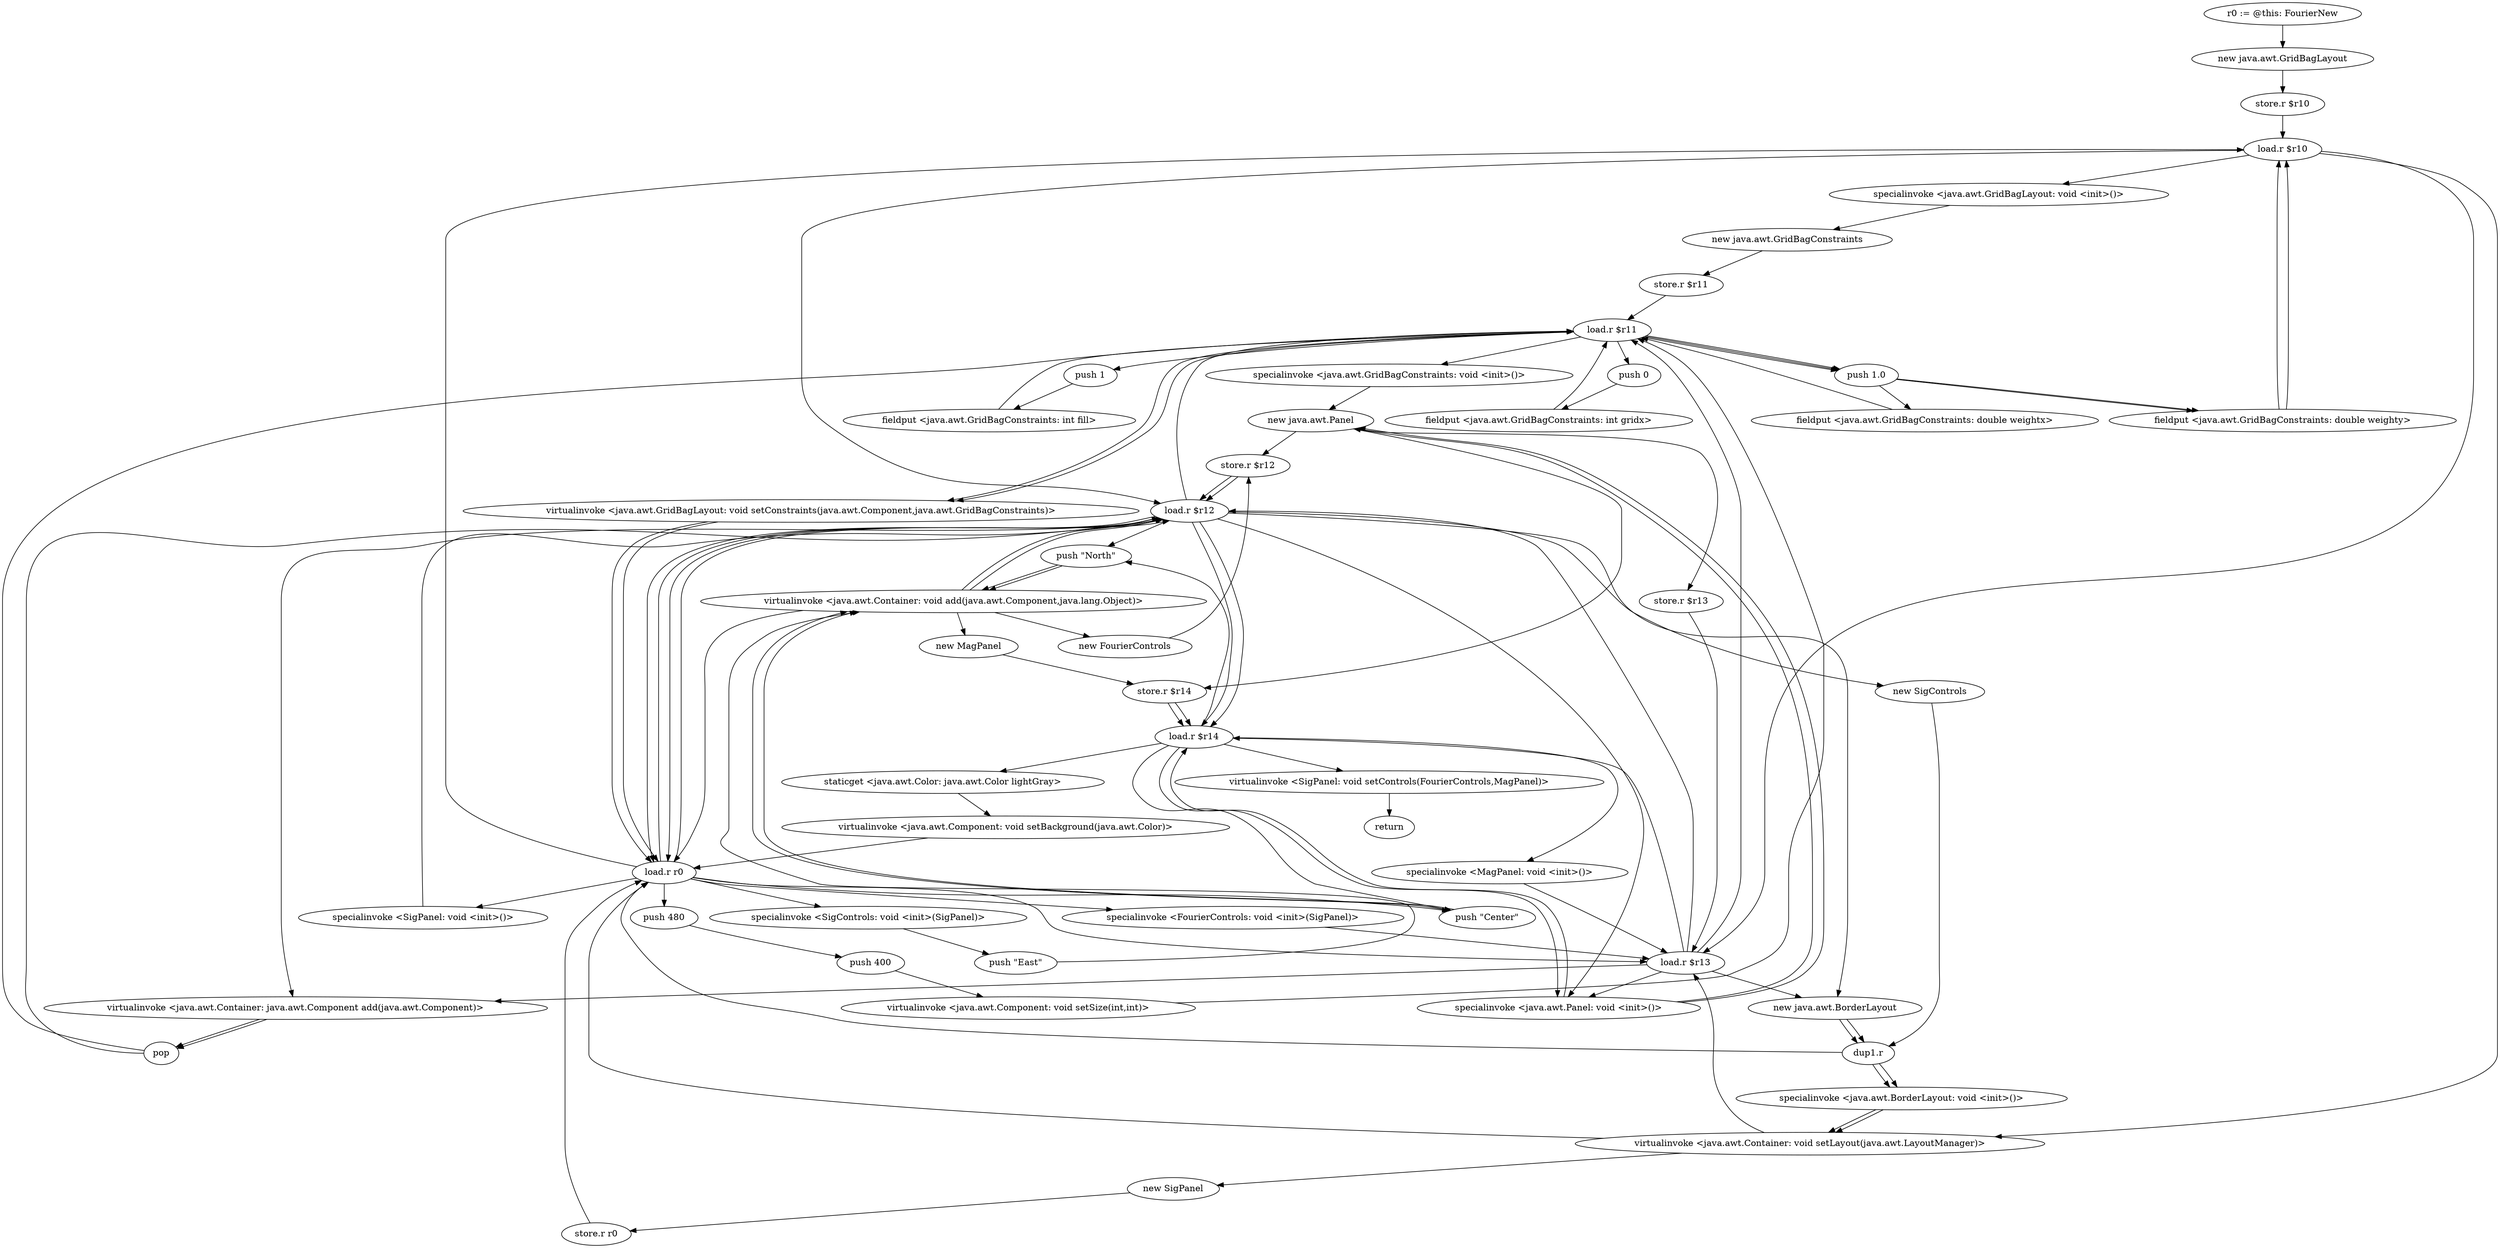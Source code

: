 digraph "" {
    "r0 := @this: FourierNew"
    "new java.awt.GridBagLayout"
    "r0 := @this: FourierNew"->"new java.awt.GridBagLayout";
    "store.r $r10"
    "new java.awt.GridBagLayout"->"store.r $r10";
    "load.r $r10"
    "store.r $r10"->"load.r $r10";
    "specialinvoke <java.awt.GridBagLayout: void <init>()>"
    "load.r $r10"->"specialinvoke <java.awt.GridBagLayout: void <init>()>";
    "new java.awt.GridBagConstraints"
    "specialinvoke <java.awt.GridBagLayout: void <init>()>"->"new java.awt.GridBagConstraints";
    "store.r $r11"
    "new java.awt.GridBagConstraints"->"store.r $r11";
    "load.r $r11"
    "store.r $r11"->"load.r $r11";
    "specialinvoke <java.awt.GridBagConstraints: void <init>()>"
    "load.r $r11"->"specialinvoke <java.awt.GridBagConstraints: void <init>()>";
    "new java.awt.Panel"
    "specialinvoke <java.awt.GridBagConstraints: void <init>()>"->"new java.awt.Panel";
    "store.r $r12"
    "new java.awt.Panel"->"store.r $r12";
    "load.r $r12"
    "store.r $r12"->"load.r $r12";
    "specialinvoke <java.awt.Panel: void <init>()>"
    "load.r $r12"->"specialinvoke <java.awt.Panel: void <init>()>";
    "specialinvoke <java.awt.Panel: void <init>()>"->"new java.awt.Panel";
    "store.r $r13"
    "new java.awt.Panel"->"store.r $r13";
    "load.r $r13"
    "store.r $r13"->"load.r $r13";
    "load.r $r13"->"specialinvoke <java.awt.Panel: void <init>()>";
    "specialinvoke <java.awt.Panel: void <init>()>"->"new java.awt.Panel";
    "store.r $r14"
    "new java.awt.Panel"->"store.r $r14";
    "load.r $r14"
    "store.r $r14"->"load.r $r14";
    "load.r $r14"->"specialinvoke <java.awt.Panel: void <init>()>";
    "specialinvoke <java.awt.Panel: void <init>()>"->"load.r $r14";
    "staticget <java.awt.Color: java.awt.Color lightGray>"
    "load.r $r14"->"staticget <java.awt.Color: java.awt.Color lightGray>";
    "virtualinvoke <java.awt.Component: void setBackground(java.awt.Color)>"
    "staticget <java.awt.Color: java.awt.Color lightGray>"->"virtualinvoke <java.awt.Component: void setBackground(java.awt.Color)>";
    "load.r r0"
    "virtualinvoke <java.awt.Component: void setBackground(java.awt.Color)>"->"load.r r0";
    "load.r r0"->"load.r $r10";
    "virtualinvoke <java.awt.Container: void setLayout(java.awt.LayoutManager)>"
    "load.r $r10"->"virtualinvoke <java.awt.Container: void setLayout(java.awt.LayoutManager)>";
    "virtualinvoke <java.awt.Container: void setLayout(java.awt.LayoutManager)>"->"load.r r0";
    "push 480"
    "load.r r0"->"push 480";
    "push 400"
    "push 480"->"push 400";
    "virtualinvoke <java.awt.Component: void setSize(int,int)>"
    "push 400"->"virtualinvoke <java.awt.Component: void setSize(int,int)>";
    "virtualinvoke <java.awt.Component: void setSize(int,int)>"->"load.r $r11";
    "push 1"
    "load.r $r11"->"push 1";
    "fieldput <java.awt.GridBagConstraints: int fill>"
    "push 1"->"fieldput <java.awt.GridBagConstraints: int fill>";
    "fieldput <java.awt.GridBagConstraints: int fill>"->"load.r $r11";
    "push 0"
    "load.r $r11"->"push 0";
    "fieldput <java.awt.GridBagConstraints: int gridx>"
    "push 0"->"fieldput <java.awt.GridBagConstraints: int gridx>";
    "fieldput <java.awt.GridBagConstraints: int gridx>"->"load.r $r11";
    "push 1.0"
    "load.r $r11"->"push 1.0";
    "fieldput <java.awt.GridBagConstraints: double weightx>"
    "push 1.0"->"fieldput <java.awt.GridBagConstraints: double weightx>";
    "fieldput <java.awt.GridBagConstraints: double weightx>"->"load.r $r11";
    "load.r $r11"->"push 1.0";
    "fieldput <java.awt.GridBagConstraints: double weighty>"
    "push 1.0"->"fieldput <java.awt.GridBagConstraints: double weighty>";
    "fieldput <java.awt.GridBagConstraints: double weighty>"->"load.r $r10";
    "load.r $r10"->"load.r $r12";
    "load.r $r12"->"load.r $r11";
    "virtualinvoke <java.awt.GridBagLayout: void setConstraints(java.awt.Component,java.awt.GridBagConstraints)>"
    "load.r $r11"->"virtualinvoke <java.awt.GridBagLayout: void setConstraints(java.awt.Component,java.awt.GridBagConstraints)>";
    "virtualinvoke <java.awt.GridBagLayout: void setConstraints(java.awt.Component,java.awt.GridBagConstraints)>"->"load.r r0";
    "load.r r0"->"load.r $r12";
    "virtualinvoke <java.awt.Container: java.awt.Component add(java.awt.Component)>"
    "load.r $r12"->"virtualinvoke <java.awt.Container: java.awt.Component add(java.awt.Component)>";
    "pop"
    "virtualinvoke <java.awt.Container: java.awt.Component add(java.awt.Component)>"->"pop";
    "pop"->"load.r $r11";
    "load.r $r11"->"push 1.0";
    "push 1.0"->"fieldput <java.awt.GridBagConstraints: double weighty>";
    "fieldput <java.awt.GridBagConstraints: double weighty>"->"load.r $r10";
    "load.r $r10"->"load.r $r13";
    "load.r $r13"->"load.r $r11";
    "load.r $r11"->"virtualinvoke <java.awt.GridBagLayout: void setConstraints(java.awt.Component,java.awt.GridBagConstraints)>";
    "virtualinvoke <java.awt.GridBagLayout: void setConstraints(java.awt.Component,java.awt.GridBagConstraints)>"->"load.r r0";
    "load.r r0"->"load.r $r13";
    "load.r $r13"->"virtualinvoke <java.awt.Container: java.awt.Component add(java.awt.Component)>";
    "virtualinvoke <java.awt.Container: java.awt.Component add(java.awt.Component)>"->"pop";
    "pop"->"load.r $r12";
    "new java.awt.BorderLayout"
    "load.r $r12"->"new java.awt.BorderLayout";
    "dup1.r"
    "new java.awt.BorderLayout"->"dup1.r";
    "specialinvoke <java.awt.BorderLayout: void <init>()>"
    "dup1.r"->"specialinvoke <java.awt.BorderLayout: void <init>()>";
    "specialinvoke <java.awt.BorderLayout: void <init>()>"->"virtualinvoke <java.awt.Container: void setLayout(java.awt.LayoutManager)>";
    "virtualinvoke <java.awt.Container: void setLayout(java.awt.LayoutManager)>"->"load.r $r13";
    "load.r $r13"->"new java.awt.BorderLayout";
    "new java.awt.BorderLayout"->"dup1.r";
    "dup1.r"->"specialinvoke <java.awt.BorderLayout: void <init>()>";
    "specialinvoke <java.awt.BorderLayout: void <init>()>"->"virtualinvoke <java.awt.Container: void setLayout(java.awt.LayoutManager)>";
    "new SigPanel"
    "virtualinvoke <java.awt.Container: void setLayout(java.awt.LayoutManager)>"->"new SigPanel";
    "store.r r0"
    "new SigPanel"->"store.r r0";
    "store.r r0"->"load.r r0";
    "specialinvoke <SigPanel: void <init>()>"
    "load.r r0"->"specialinvoke <SigPanel: void <init>()>";
    "specialinvoke <SigPanel: void <init>()>"->"load.r $r12";
    "load.r $r12"->"load.r r0";
    "push \"Center\""
    "load.r r0"->"push \"Center\"";
    "virtualinvoke <java.awt.Container: void add(java.awt.Component,java.lang.Object)>"
    "push \"Center\""->"virtualinvoke <java.awt.Container: void add(java.awt.Component,java.lang.Object)>";
    "virtualinvoke <java.awt.Container: void add(java.awt.Component,java.lang.Object)>"->"load.r $r12";
    "new SigControls"
    "load.r $r12"->"new SigControls";
    "new SigControls"->"dup1.r";
    "dup1.r"->"load.r r0";
    "specialinvoke <SigControls: void <init>(SigPanel)>"
    "load.r r0"->"specialinvoke <SigControls: void <init>(SigPanel)>";
    "push \"East\""
    "specialinvoke <SigControls: void <init>(SigPanel)>"->"push \"East\"";
    "push \"East\""->"virtualinvoke <java.awt.Container: void add(java.awt.Component,java.lang.Object)>";
    "virtualinvoke <java.awt.Container: void add(java.awt.Component,java.lang.Object)>"->"load.r $r12";
    "load.r $r12"->"load.r $r14";
    "push \"North\""
    "load.r $r14"->"push \"North\"";
    "push \"North\""->"virtualinvoke <java.awt.Container: void add(java.awt.Component,java.lang.Object)>";
    "new FourierControls"
    "virtualinvoke <java.awt.Container: void add(java.awt.Component,java.lang.Object)>"->"new FourierControls";
    "new FourierControls"->"store.r $r12";
    "store.r $r12"->"load.r $r12";
    "load.r $r12"->"load.r r0";
    "specialinvoke <FourierControls: void <init>(SigPanel)>"
    "load.r r0"->"specialinvoke <FourierControls: void <init>(SigPanel)>";
    "specialinvoke <FourierControls: void <init>(SigPanel)>"->"load.r $r13";
    "load.r $r13"->"load.r $r12";
    "load.r $r12"->"push \"North\"";
    "push \"North\""->"virtualinvoke <java.awt.Container: void add(java.awt.Component,java.lang.Object)>";
    "new MagPanel"
    "virtualinvoke <java.awt.Container: void add(java.awt.Component,java.lang.Object)>"->"new MagPanel";
    "new MagPanel"->"store.r $r14";
    "store.r $r14"->"load.r $r14";
    "specialinvoke <MagPanel: void <init>()>"
    "load.r $r14"->"specialinvoke <MagPanel: void <init>()>";
    "specialinvoke <MagPanel: void <init>()>"->"load.r $r13";
    "load.r $r13"->"load.r $r14";
    "load.r $r14"->"push \"Center\"";
    "push \"Center\""->"virtualinvoke <java.awt.Container: void add(java.awt.Component,java.lang.Object)>";
    "virtualinvoke <java.awt.Container: void add(java.awt.Component,java.lang.Object)>"->"load.r r0";
    "load.r r0"->"load.r $r12";
    "load.r $r12"->"load.r $r14";
    "virtualinvoke <SigPanel: void setControls(FourierControls,MagPanel)>"
    "load.r $r14"->"virtualinvoke <SigPanel: void setControls(FourierControls,MagPanel)>";
    "return"
    "virtualinvoke <SigPanel: void setControls(FourierControls,MagPanel)>"->"return";
}
